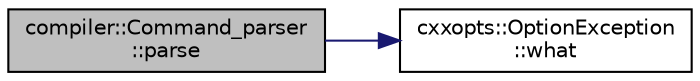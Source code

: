 digraph "compiler::Command_parser::parse"
{
 // LATEX_PDF_SIZE
  edge [fontname="Helvetica",fontsize="10",labelfontname="Helvetica",labelfontsize="10"];
  node [fontname="Helvetica",fontsize="10",shape=record];
  rankdir="LR";
  Node1 [label="compiler::Command_parser\l::parse",height=0.2,width=0.4,color="black", fillcolor="grey75", style="filled", fontcolor="black",tooltip="Parse the argument passed by the command line."];
  Node1 -> Node2 [color="midnightblue",fontsize="10",style="solid",fontname="Helvetica"];
  Node2 [label="cxxopts::OptionException\l::what",height=0.2,width=0.4,color="black", fillcolor="white", style="filled",URL="$classcxxopts_1_1_option_exception.html#a9b53b66ca94838f8d1d696fad2576f3e",tooltip=" "];
}
